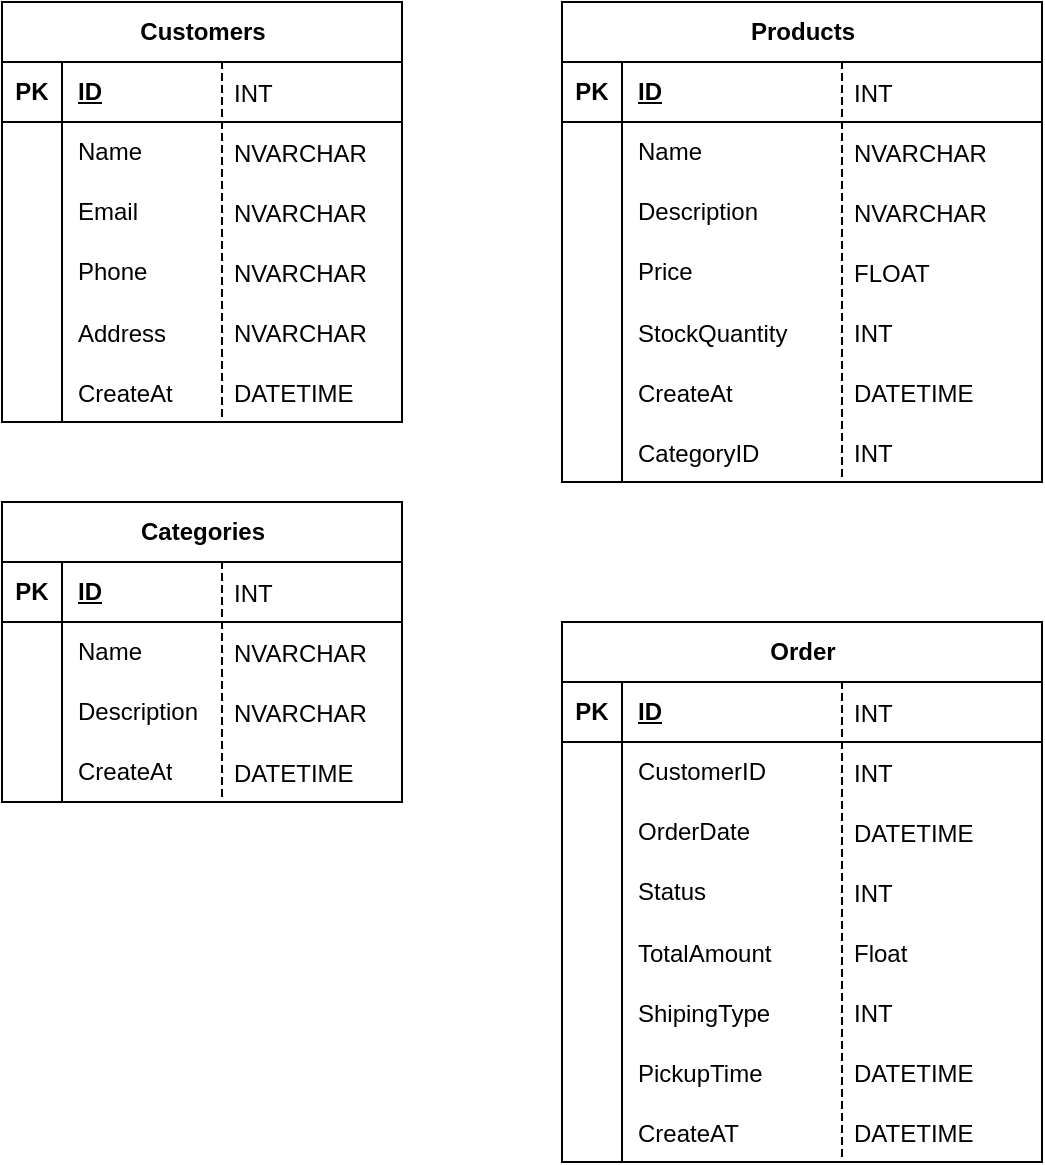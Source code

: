 <mxfile version="24.8.3">
  <diagram name="Trang-1" id="CrT-9BrWLHsMazrLqHrW">
    <mxGraphModel dx="1050" dy="530" grid="1" gridSize="10" guides="1" tooltips="1" connect="1" arrows="1" fold="1" page="1" pageScale="1" pageWidth="827" pageHeight="1169" math="0" shadow="0">
      <root>
        <mxCell id="0" />
        <mxCell id="1" parent="0" />
        <mxCell id="XTt6Hfp8QSWDXuBgpXUv-3" value="Customers" style="shape=table;startSize=30;container=1;collapsible=1;childLayout=tableLayout;fixedRows=1;rowLines=0;fontStyle=1;align=center;resizeLast=1;html=1;" parent="1" vertex="1">
          <mxGeometry x="60" y="200" width="200" height="210" as="geometry" />
        </mxCell>
        <mxCell id="XTt6Hfp8QSWDXuBgpXUv-4" value="" style="shape=tableRow;horizontal=0;startSize=0;swimlaneHead=0;swimlaneBody=0;fillColor=none;collapsible=0;dropTarget=0;points=[[0,0.5],[1,0.5]];portConstraint=eastwest;top=0;left=0;right=0;bottom=1;" parent="XTt6Hfp8QSWDXuBgpXUv-3" vertex="1">
          <mxGeometry y="30" width="200" height="30" as="geometry" />
        </mxCell>
        <mxCell id="XTt6Hfp8QSWDXuBgpXUv-5" value="PK" style="shape=partialRectangle;connectable=0;fillColor=none;top=0;left=0;bottom=0;right=0;fontStyle=1;overflow=hidden;whiteSpace=wrap;html=1;" parent="XTt6Hfp8QSWDXuBgpXUv-4" vertex="1">
          <mxGeometry width="30" height="30" as="geometry">
            <mxRectangle width="30" height="30" as="alternateBounds" />
          </mxGeometry>
        </mxCell>
        <mxCell id="XTt6Hfp8QSWDXuBgpXUv-6" value="ID" style="shape=partialRectangle;connectable=0;fillColor=none;top=0;left=0;bottom=0;right=0;align=left;spacingLeft=6;fontStyle=5;overflow=hidden;whiteSpace=wrap;html=1;" parent="XTt6Hfp8QSWDXuBgpXUv-4" vertex="1">
          <mxGeometry x="30" width="170" height="30" as="geometry">
            <mxRectangle width="170" height="30" as="alternateBounds" />
          </mxGeometry>
        </mxCell>
        <mxCell id="XTt6Hfp8QSWDXuBgpXUv-7" value="" style="shape=tableRow;horizontal=0;startSize=0;swimlaneHead=0;swimlaneBody=0;fillColor=none;collapsible=0;dropTarget=0;points=[[0,0.5],[1,0.5]];portConstraint=eastwest;top=0;left=0;right=0;bottom=0;" parent="XTt6Hfp8QSWDXuBgpXUv-3" vertex="1">
          <mxGeometry y="60" width="200" height="30" as="geometry" />
        </mxCell>
        <mxCell id="XTt6Hfp8QSWDXuBgpXUv-8" value="" style="shape=partialRectangle;connectable=0;fillColor=none;top=0;left=0;bottom=0;right=0;editable=1;overflow=hidden;whiteSpace=wrap;html=1;" parent="XTt6Hfp8QSWDXuBgpXUv-7" vertex="1">
          <mxGeometry width="30" height="30" as="geometry">
            <mxRectangle width="30" height="30" as="alternateBounds" />
          </mxGeometry>
        </mxCell>
        <mxCell id="XTt6Hfp8QSWDXuBgpXUv-9" value="Name" style="shape=partialRectangle;connectable=0;fillColor=none;top=0;left=0;bottom=0;right=0;align=left;spacingLeft=6;overflow=hidden;whiteSpace=wrap;html=1;" parent="XTt6Hfp8QSWDXuBgpXUv-7" vertex="1">
          <mxGeometry x="30" width="170" height="30" as="geometry">
            <mxRectangle width="170" height="30" as="alternateBounds" />
          </mxGeometry>
        </mxCell>
        <mxCell id="XTt6Hfp8QSWDXuBgpXUv-10" value="" style="shape=tableRow;horizontal=0;startSize=0;swimlaneHead=0;swimlaneBody=0;fillColor=none;collapsible=0;dropTarget=0;points=[[0,0.5],[1,0.5]];portConstraint=eastwest;top=0;left=0;right=0;bottom=0;" parent="XTt6Hfp8QSWDXuBgpXUv-3" vertex="1">
          <mxGeometry y="90" width="200" height="30" as="geometry" />
        </mxCell>
        <mxCell id="XTt6Hfp8QSWDXuBgpXUv-11" value="" style="shape=partialRectangle;connectable=0;fillColor=none;top=0;left=0;bottom=0;right=0;editable=1;overflow=hidden;whiteSpace=wrap;html=1;" parent="XTt6Hfp8QSWDXuBgpXUv-10" vertex="1">
          <mxGeometry width="30" height="30" as="geometry">
            <mxRectangle width="30" height="30" as="alternateBounds" />
          </mxGeometry>
        </mxCell>
        <mxCell id="XTt6Hfp8QSWDXuBgpXUv-12" value="Email" style="shape=partialRectangle;connectable=0;fillColor=none;top=0;left=0;bottom=0;right=0;align=left;spacingLeft=6;overflow=hidden;whiteSpace=wrap;html=1;" parent="XTt6Hfp8QSWDXuBgpXUv-10" vertex="1">
          <mxGeometry x="30" width="170" height="30" as="geometry">
            <mxRectangle width="170" height="30" as="alternateBounds" />
          </mxGeometry>
        </mxCell>
        <mxCell id="XTt6Hfp8QSWDXuBgpXUv-13" value="" style="shape=tableRow;horizontal=0;startSize=0;swimlaneHead=0;swimlaneBody=0;fillColor=none;collapsible=0;dropTarget=0;points=[[0,0.5],[1,0.5]];portConstraint=eastwest;top=0;left=0;right=0;bottom=0;" parent="XTt6Hfp8QSWDXuBgpXUv-3" vertex="1">
          <mxGeometry y="120" width="200" height="30" as="geometry" />
        </mxCell>
        <mxCell id="XTt6Hfp8QSWDXuBgpXUv-14" value="" style="shape=partialRectangle;connectable=0;fillColor=none;top=0;left=0;bottom=0;right=0;editable=1;overflow=hidden;whiteSpace=wrap;html=1;" parent="XTt6Hfp8QSWDXuBgpXUv-13" vertex="1">
          <mxGeometry width="30" height="30" as="geometry">
            <mxRectangle width="30" height="30" as="alternateBounds" />
          </mxGeometry>
        </mxCell>
        <mxCell id="XTt6Hfp8QSWDXuBgpXUv-15" value="Phone" style="shape=partialRectangle;connectable=0;fillColor=none;top=0;left=0;bottom=0;right=0;align=left;spacingLeft=6;overflow=hidden;whiteSpace=wrap;html=1;" parent="XTt6Hfp8QSWDXuBgpXUv-13" vertex="1">
          <mxGeometry x="30" width="170" height="30" as="geometry">
            <mxRectangle width="170" height="30" as="alternateBounds" />
          </mxGeometry>
        </mxCell>
        <mxCell id="XTt6Hfp8QSWDXuBgpXUv-45" value="" style="shape=tableRow;horizontal=0;startSize=0;swimlaneHead=0;swimlaneBody=0;fillColor=none;collapsible=0;dropTarget=0;points=[[0,0.5],[1,0.5]];portConstraint=eastwest;top=0;left=0;right=0;bottom=0;" parent="XTt6Hfp8QSWDXuBgpXUv-3" vertex="1">
          <mxGeometry y="150" width="200" height="30" as="geometry" />
        </mxCell>
        <mxCell id="XTt6Hfp8QSWDXuBgpXUv-46" value="" style="shape=partialRectangle;connectable=0;fillColor=none;top=0;left=0;bottom=0;right=0;editable=1;overflow=hidden;" parent="XTt6Hfp8QSWDXuBgpXUv-45" vertex="1">
          <mxGeometry width="30" height="30" as="geometry">
            <mxRectangle width="30" height="30" as="alternateBounds" />
          </mxGeometry>
        </mxCell>
        <mxCell id="XTt6Hfp8QSWDXuBgpXUv-47" value="Address" style="shape=partialRectangle;connectable=0;fillColor=none;top=0;left=0;bottom=0;right=0;align=left;spacingLeft=6;overflow=hidden;" parent="XTt6Hfp8QSWDXuBgpXUv-45" vertex="1">
          <mxGeometry x="30" width="170" height="30" as="geometry">
            <mxRectangle width="170" height="30" as="alternateBounds" />
          </mxGeometry>
        </mxCell>
        <mxCell id="XTt6Hfp8QSWDXuBgpXUv-41" value="" style="shape=tableRow;horizontal=0;startSize=0;swimlaneHead=0;swimlaneBody=0;fillColor=none;collapsible=0;dropTarget=0;points=[[0,0.5],[1,0.5]];portConstraint=eastwest;top=0;left=0;right=0;bottom=0;" parent="XTt6Hfp8QSWDXuBgpXUv-3" vertex="1">
          <mxGeometry y="180" width="200" height="30" as="geometry" />
        </mxCell>
        <mxCell id="XTt6Hfp8QSWDXuBgpXUv-42" value="" style="shape=partialRectangle;connectable=0;fillColor=none;top=0;left=0;bottom=0;right=0;editable=1;overflow=hidden;" parent="XTt6Hfp8QSWDXuBgpXUv-41" vertex="1">
          <mxGeometry width="30" height="30" as="geometry">
            <mxRectangle width="30" height="30" as="alternateBounds" />
          </mxGeometry>
        </mxCell>
        <mxCell id="XTt6Hfp8QSWDXuBgpXUv-43" value="CreateAt" style="shape=partialRectangle;connectable=0;fillColor=none;top=0;left=0;bottom=0;right=0;align=left;spacingLeft=6;overflow=hidden;" parent="XTt6Hfp8QSWDXuBgpXUv-41" vertex="1">
          <mxGeometry x="30" width="170" height="30" as="geometry">
            <mxRectangle width="170" height="30" as="alternateBounds" />
          </mxGeometry>
        </mxCell>
        <mxCell id="XTt6Hfp8QSWDXuBgpXUv-48" value="NVARCHAR" style="shape=partialRectangle;fillColor=none;align=left;verticalAlign=middle;strokeColor=none;spacingLeft=34;rotatable=0;points=[[0,0.5],[1,0.5]];portConstraint=eastwest;dropTarget=0;" parent="1" vertex="1">
          <mxGeometry x="140" y="260" width="90" height="30" as="geometry" />
        </mxCell>
        <mxCell id="XTt6Hfp8QSWDXuBgpXUv-49" value="" style="shape=partialRectangle;top=0;left=0;bottom=0;fillColor=none;stokeWidth=1;dashed=1;align=left;verticalAlign=middle;spacingLeft=4;spacingRight=4;overflow=hidden;rotatable=0;points=[];portConstraint=eastwest;part=1;" parent="XTt6Hfp8QSWDXuBgpXUv-48" vertex="1" connectable="0">
          <mxGeometry width="30" height="30" as="geometry" />
        </mxCell>
        <mxCell id="XTt6Hfp8QSWDXuBgpXUv-50" value="NVARCHAR" style="shape=partialRectangle;fillColor=none;align=left;verticalAlign=middle;strokeColor=none;spacingLeft=34;rotatable=0;points=[[0,0.5],[1,0.5]];portConstraint=eastwest;dropTarget=0;" parent="1" vertex="1">
          <mxGeometry x="140" y="290" width="90" height="30" as="geometry" />
        </mxCell>
        <mxCell id="XTt6Hfp8QSWDXuBgpXUv-51" value="" style="shape=partialRectangle;top=0;left=0;bottom=0;fillColor=none;stokeWidth=1;dashed=1;align=left;verticalAlign=middle;spacingLeft=4;spacingRight=4;overflow=hidden;rotatable=0;points=[];portConstraint=eastwest;part=1;" parent="XTt6Hfp8QSWDXuBgpXUv-50" vertex="1" connectable="0">
          <mxGeometry width="30" height="30" as="geometry" />
        </mxCell>
        <mxCell id="XTt6Hfp8QSWDXuBgpXUv-52" value="NVARCHAR" style="shape=partialRectangle;fillColor=none;align=left;verticalAlign=middle;strokeColor=none;spacingLeft=34;rotatable=0;points=[[0,0.5],[1,0.5]];portConstraint=eastwest;dropTarget=0;" parent="1" vertex="1">
          <mxGeometry x="140" y="320" width="90" height="30" as="geometry" />
        </mxCell>
        <mxCell id="XTt6Hfp8QSWDXuBgpXUv-53" value="" style="shape=partialRectangle;top=0;left=0;bottom=0;fillColor=none;stokeWidth=1;dashed=1;align=left;verticalAlign=middle;spacingLeft=4;spacingRight=4;overflow=hidden;rotatable=0;points=[];portConstraint=eastwest;part=1;" parent="XTt6Hfp8QSWDXuBgpXUv-52" vertex="1" connectable="0">
          <mxGeometry width="30" height="30" as="geometry" />
        </mxCell>
        <mxCell id="XTt6Hfp8QSWDXuBgpXUv-54" value="NVARCHAR" style="shape=partialRectangle;fillColor=none;align=left;verticalAlign=middle;strokeColor=none;spacingLeft=34;rotatable=0;points=[[0,0.5],[1,0.5]];portConstraint=eastwest;dropTarget=0;" parent="1" vertex="1">
          <mxGeometry x="140" y="350" width="90" height="30" as="geometry" />
        </mxCell>
        <mxCell id="XTt6Hfp8QSWDXuBgpXUv-55" value="" style="shape=partialRectangle;top=0;left=0;bottom=0;fillColor=none;stokeWidth=1;dashed=1;align=left;verticalAlign=middle;spacingLeft=4;spacingRight=4;overflow=hidden;rotatable=0;points=[];portConstraint=eastwest;part=1;" parent="XTt6Hfp8QSWDXuBgpXUv-54" vertex="1" connectable="0">
          <mxGeometry width="30" height="30" as="geometry" />
        </mxCell>
        <mxCell id="XTt6Hfp8QSWDXuBgpXUv-56" value="DATETIME" style="shape=partialRectangle;fillColor=none;align=left;verticalAlign=middle;strokeColor=none;spacingLeft=34;rotatable=0;points=[[0,0.5],[1,0.5]];portConstraint=eastwest;dropTarget=0;" parent="1" vertex="1">
          <mxGeometry x="140" y="380" width="90" height="30" as="geometry" />
        </mxCell>
        <mxCell id="XTt6Hfp8QSWDXuBgpXUv-57" value="" style="shape=partialRectangle;top=0;left=0;bottom=0;fillColor=none;stokeWidth=1;dashed=1;align=left;verticalAlign=middle;spacingLeft=4;spacingRight=4;overflow=hidden;rotatable=0;points=[];portConstraint=eastwest;part=1;" parent="XTt6Hfp8QSWDXuBgpXUv-56" vertex="1" connectable="0">
          <mxGeometry width="30" height="30" as="geometry" />
        </mxCell>
        <mxCell id="XTt6Hfp8QSWDXuBgpXUv-58" value="Products" style="shape=table;startSize=30;container=1;collapsible=1;childLayout=tableLayout;fixedRows=1;rowLines=0;fontStyle=1;align=center;resizeLast=1;html=1;" parent="1" vertex="1">
          <mxGeometry x="340" y="200" width="240" height="240" as="geometry" />
        </mxCell>
        <mxCell id="XTt6Hfp8QSWDXuBgpXUv-59" value="" style="shape=tableRow;horizontal=0;startSize=0;swimlaneHead=0;swimlaneBody=0;fillColor=none;collapsible=0;dropTarget=0;points=[[0,0.5],[1,0.5]];portConstraint=eastwest;top=0;left=0;right=0;bottom=1;" parent="XTt6Hfp8QSWDXuBgpXUv-58" vertex="1">
          <mxGeometry y="30" width="240" height="30" as="geometry" />
        </mxCell>
        <mxCell id="XTt6Hfp8QSWDXuBgpXUv-60" value="PK" style="shape=partialRectangle;connectable=0;fillColor=none;top=0;left=0;bottom=0;right=0;fontStyle=1;overflow=hidden;whiteSpace=wrap;html=1;" parent="XTt6Hfp8QSWDXuBgpXUv-59" vertex="1">
          <mxGeometry width="30" height="30" as="geometry">
            <mxRectangle width="30" height="30" as="alternateBounds" />
          </mxGeometry>
        </mxCell>
        <mxCell id="XTt6Hfp8QSWDXuBgpXUv-61" value="ID" style="shape=partialRectangle;connectable=0;fillColor=none;top=0;left=0;bottom=0;right=0;align=left;spacingLeft=6;fontStyle=5;overflow=hidden;whiteSpace=wrap;html=1;" parent="XTt6Hfp8QSWDXuBgpXUv-59" vertex="1">
          <mxGeometry x="30" width="210" height="30" as="geometry">
            <mxRectangle width="210" height="30" as="alternateBounds" />
          </mxGeometry>
        </mxCell>
        <mxCell id="XTt6Hfp8QSWDXuBgpXUv-62" value="" style="shape=tableRow;horizontal=0;startSize=0;swimlaneHead=0;swimlaneBody=0;fillColor=none;collapsible=0;dropTarget=0;points=[[0,0.5],[1,0.5]];portConstraint=eastwest;top=0;left=0;right=0;bottom=0;" parent="XTt6Hfp8QSWDXuBgpXUv-58" vertex="1">
          <mxGeometry y="60" width="240" height="30" as="geometry" />
        </mxCell>
        <mxCell id="XTt6Hfp8QSWDXuBgpXUv-63" value="" style="shape=partialRectangle;connectable=0;fillColor=none;top=0;left=0;bottom=0;right=0;editable=1;overflow=hidden;whiteSpace=wrap;html=1;" parent="XTt6Hfp8QSWDXuBgpXUv-62" vertex="1">
          <mxGeometry width="30" height="30" as="geometry">
            <mxRectangle width="30" height="30" as="alternateBounds" />
          </mxGeometry>
        </mxCell>
        <mxCell id="XTt6Hfp8QSWDXuBgpXUv-64" value="Name" style="shape=partialRectangle;connectable=0;fillColor=none;top=0;left=0;bottom=0;right=0;align=left;spacingLeft=6;overflow=hidden;whiteSpace=wrap;html=1;" parent="XTt6Hfp8QSWDXuBgpXUv-62" vertex="1">
          <mxGeometry x="30" width="210" height="30" as="geometry">
            <mxRectangle width="210" height="30" as="alternateBounds" />
          </mxGeometry>
        </mxCell>
        <mxCell id="XTt6Hfp8QSWDXuBgpXUv-65" value="" style="shape=tableRow;horizontal=0;startSize=0;swimlaneHead=0;swimlaneBody=0;fillColor=none;collapsible=0;dropTarget=0;points=[[0,0.5],[1,0.5]];portConstraint=eastwest;top=0;left=0;right=0;bottom=0;" parent="XTt6Hfp8QSWDXuBgpXUv-58" vertex="1">
          <mxGeometry y="90" width="240" height="30" as="geometry" />
        </mxCell>
        <mxCell id="XTt6Hfp8QSWDXuBgpXUv-66" value="" style="shape=partialRectangle;connectable=0;fillColor=none;top=0;left=0;bottom=0;right=0;editable=1;overflow=hidden;whiteSpace=wrap;html=1;" parent="XTt6Hfp8QSWDXuBgpXUv-65" vertex="1">
          <mxGeometry width="30" height="30" as="geometry">
            <mxRectangle width="30" height="30" as="alternateBounds" />
          </mxGeometry>
        </mxCell>
        <mxCell id="XTt6Hfp8QSWDXuBgpXUv-67" value="Description" style="shape=partialRectangle;connectable=0;fillColor=none;top=0;left=0;bottom=0;right=0;align=left;spacingLeft=6;overflow=hidden;whiteSpace=wrap;html=1;" parent="XTt6Hfp8QSWDXuBgpXUv-65" vertex="1">
          <mxGeometry x="30" width="210" height="30" as="geometry">
            <mxRectangle width="210" height="30" as="alternateBounds" />
          </mxGeometry>
        </mxCell>
        <mxCell id="XTt6Hfp8QSWDXuBgpXUv-68" value="" style="shape=tableRow;horizontal=0;startSize=0;swimlaneHead=0;swimlaneBody=0;fillColor=none;collapsible=0;dropTarget=0;points=[[0,0.5],[1,0.5]];portConstraint=eastwest;top=0;left=0;right=0;bottom=0;" parent="XTt6Hfp8QSWDXuBgpXUv-58" vertex="1">
          <mxGeometry y="120" width="240" height="30" as="geometry" />
        </mxCell>
        <mxCell id="XTt6Hfp8QSWDXuBgpXUv-69" value="" style="shape=partialRectangle;connectable=0;fillColor=none;top=0;left=0;bottom=0;right=0;editable=1;overflow=hidden;whiteSpace=wrap;html=1;" parent="XTt6Hfp8QSWDXuBgpXUv-68" vertex="1">
          <mxGeometry width="30" height="30" as="geometry">
            <mxRectangle width="30" height="30" as="alternateBounds" />
          </mxGeometry>
        </mxCell>
        <mxCell id="XTt6Hfp8QSWDXuBgpXUv-70" value="Price" style="shape=partialRectangle;connectable=0;fillColor=none;top=0;left=0;bottom=0;right=0;align=left;spacingLeft=6;overflow=hidden;whiteSpace=wrap;html=1;" parent="XTt6Hfp8QSWDXuBgpXUv-68" vertex="1">
          <mxGeometry x="30" width="210" height="30" as="geometry">
            <mxRectangle width="210" height="30" as="alternateBounds" />
          </mxGeometry>
        </mxCell>
        <mxCell id="XTt6Hfp8QSWDXuBgpXUv-71" value="" style="shape=tableRow;horizontal=0;startSize=0;swimlaneHead=0;swimlaneBody=0;fillColor=none;collapsible=0;dropTarget=0;points=[[0,0.5],[1,0.5]];portConstraint=eastwest;top=0;left=0;right=0;bottom=0;" parent="XTt6Hfp8QSWDXuBgpXUv-58" vertex="1">
          <mxGeometry y="150" width="240" height="30" as="geometry" />
        </mxCell>
        <mxCell id="XTt6Hfp8QSWDXuBgpXUv-72" value="" style="shape=partialRectangle;connectable=0;fillColor=none;top=0;left=0;bottom=0;right=0;editable=1;overflow=hidden;" parent="XTt6Hfp8QSWDXuBgpXUv-71" vertex="1">
          <mxGeometry width="30" height="30" as="geometry">
            <mxRectangle width="30" height="30" as="alternateBounds" />
          </mxGeometry>
        </mxCell>
        <mxCell id="XTt6Hfp8QSWDXuBgpXUv-73" value="StockQuantity" style="shape=partialRectangle;connectable=0;fillColor=none;top=0;left=0;bottom=0;right=0;align=left;spacingLeft=6;overflow=hidden;" parent="XTt6Hfp8QSWDXuBgpXUv-71" vertex="1">
          <mxGeometry x="30" width="210" height="30" as="geometry">
            <mxRectangle width="210" height="30" as="alternateBounds" />
          </mxGeometry>
        </mxCell>
        <mxCell id="XTt6Hfp8QSWDXuBgpXUv-74" value="" style="shape=tableRow;horizontal=0;startSize=0;swimlaneHead=0;swimlaneBody=0;fillColor=none;collapsible=0;dropTarget=0;points=[[0,0.5],[1,0.5]];portConstraint=eastwest;top=0;left=0;right=0;bottom=0;" parent="XTt6Hfp8QSWDXuBgpXUv-58" vertex="1">
          <mxGeometry y="180" width="240" height="30" as="geometry" />
        </mxCell>
        <mxCell id="XTt6Hfp8QSWDXuBgpXUv-75" value="" style="shape=partialRectangle;connectable=0;fillColor=none;top=0;left=0;bottom=0;right=0;editable=1;overflow=hidden;" parent="XTt6Hfp8QSWDXuBgpXUv-74" vertex="1">
          <mxGeometry width="30" height="30" as="geometry">
            <mxRectangle width="30" height="30" as="alternateBounds" />
          </mxGeometry>
        </mxCell>
        <mxCell id="XTt6Hfp8QSWDXuBgpXUv-76" value="CreateAt" style="shape=partialRectangle;connectable=0;fillColor=none;top=0;left=0;bottom=0;right=0;align=left;spacingLeft=6;overflow=hidden;" parent="XTt6Hfp8QSWDXuBgpXUv-74" vertex="1">
          <mxGeometry x="30" width="210" height="30" as="geometry">
            <mxRectangle width="210" height="30" as="alternateBounds" />
          </mxGeometry>
        </mxCell>
        <mxCell id="XTt6Hfp8QSWDXuBgpXUv-93" value="" style="shape=tableRow;horizontal=0;startSize=0;swimlaneHead=0;swimlaneBody=0;fillColor=none;collapsible=0;dropTarget=0;points=[[0,0.5],[1,0.5]];portConstraint=eastwest;top=0;left=0;right=0;bottom=0;" parent="XTt6Hfp8QSWDXuBgpXUv-58" vertex="1">
          <mxGeometry y="210" width="240" height="30" as="geometry" />
        </mxCell>
        <mxCell id="XTt6Hfp8QSWDXuBgpXUv-94" value="" style="shape=partialRectangle;connectable=0;fillColor=none;top=0;left=0;bottom=0;right=0;editable=1;overflow=hidden;" parent="XTt6Hfp8QSWDXuBgpXUv-93" vertex="1">
          <mxGeometry width="30" height="30" as="geometry">
            <mxRectangle width="30" height="30" as="alternateBounds" />
          </mxGeometry>
        </mxCell>
        <mxCell id="XTt6Hfp8QSWDXuBgpXUv-95" value="CategoryID" style="shape=partialRectangle;connectable=0;fillColor=none;top=0;left=0;bottom=0;right=0;align=left;spacingLeft=6;overflow=hidden;" parent="XTt6Hfp8QSWDXuBgpXUv-93" vertex="1">
          <mxGeometry x="30" width="210" height="30" as="geometry">
            <mxRectangle width="210" height="30" as="alternateBounds" />
          </mxGeometry>
        </mxCell>
        <mxCell id="XTt6Hfp8QSWDXuBgpXUv-77" value="NVARCHAR" style="shape=partialRectangle;fillColor=none;align=left;verticalAlign=middle;strokeColor=none;spacingLeft=34;rotatable=0;points=[[0,0.5],[1,0.5]];portConstraint=eastwest;dropTarget=0;" parent="1" vertex="1">
          <mxGeometry x="450" y="260" width="90" height="30" as="geometry" />
        </mxCell>
        <mxCell id="XTt6Hfp8QSWDXuBgpXUv-78" value="" style="shape=partialRectangle;top=0;left=0;bottom=0;fillColor=none;stokeWidth=1;dashed=1;align=left;verticalAlign=middle;spacingLeft=4;spacingRight=4;overflow=hidden;rotatable=0;points=[];portConstraint=eastwest;part=1;" parent="XTt6Hfp8QSWDXuBgpXUv-77" vertex="1" connectable="0">
          <mxGeometry width="30" height="30" as="geometry" />
        </mxCell>
        <mxCell id="XTt6Hfp8QSWDXuBgpXUv-79" value="NVARCHAR" style="shape=partialRectangle;fillColor=none;align=left;verticalAlign=middle;strokeColor=none;spacingLeft=34;rotatable=0;points=[[0,0.5],[1,0.5]];portConstraint=eastwest;dropTarget=0;" parent="1" vertex="1">
          <mxGeometry x="450" y="290" width="90" height="30" as="geometry" />
        </mxCell>
        <mxCell id="XTt6Hfp8QSWDXuBgpXUv-80" value="" style="shape=partialRectangle;top=0;left=0;bottom=0;fillColor=none;stokeWidth=1;dashed=1;align=left;verticalAlign=middle;spacingLeft=4;spacingRight=4;overflow=hidden;rotatable=0;points=[];portConstraint=eastwest;part=1;" parent="XTt6Hfp8QSWDXuBgpXUv-79" vertex="1" connectable="0">
          <mxGeometry width="30" height="30" as="geometry" />
        </mxCell>
        <mxCell id="XTt6Hfp8QSWDXuBgpXUv-81" value="FLOAT" style="shape=partialRectangle;fillColor=none;align=left;verticalAlign=middle;strokeColor=none;spacingLeft=34;rotatable=0;points=[[0,0.5],[1,0.5]];portConstraint=eastwest;dropTarget=0;" parent="1" vertex="1">
          <mxGeometry x="450" y="320" width="90" height="30" as="geometry" />
        </mxCell>
        <mxCell id="XTt6Hfp8QSWDXuBgpXUv-82" value="" style="shape=partialRectangle;top=0;left=0;bottom=0;fillColor=none;stokeWidth=1;dashed=1;align=left;verticalAlign=middle;spacingLeft=4;spacingRight=4;overflow=hidden;rotatable=0;points=[];portConstraint=eastwest;part=1;" parent="XTt6Hfp8QSWDXuBgpXUv-81" vertex="1" connectable="0">
          <mxGeometry width="30" height="30" as="geometry" />
        </mxCell>
        <mxCell id="XTt6Hfp8QSWDXuBgpXUv-83" value="INT" style="shape=partialRectangle;fillColor=none;align=left;verticalAlign=middle;strokeColor=none;spacingLeft=34;rotatable=0;points=[[0,0.5],[1,0.5]];portConstraint=eastwest;dropTarget=0;" parent="1" vertex="1">
          <mxGeometry x="450" y="350" width="90" height="30" as="geometry" />
        </mxCell>
        <mxCell id="XTt6Hfp8QSWDXuBgpXUv-84" value="" style="shape=partialRectangle;top=0;left=0;bottom=0;fillColor=none;stokeWidth=1;dashed=1;align=left;verticalAlign=middle;spacingLeft=4;spacingRight=4;overflow=hidden;rotatable=0;points=[];portConstraint=eastwest;part=1;" parent="XTt6Hfp8QSWDXuBgpXUv-83" vertex="1" connectable="0">
          <mxGeometry width="30" height="30" as="geometry" />
        </mxCell>
        <mxCell id="XTt6Hfp8QSWDXuBgpXUv-85" value="DATETIME" style="shape=partialRectangle;fillColor=none;align=left;verticalAlign=middle;strokeColor=none;spacingLeft=34;rotatable=0;points=[[0,0.5],[1,0.5]];portConstraint=eastwest;dropTarget=0;" parent="1" vertex="1">
          <mxGeometry x="450" y="380" width="90" height="30" as="geometry" />
        </mxCell>
        <mxCell id="XTt6Hfp8QSWDXuBgpXUv-86" value="" style="shape=partialRectangle;top=0;left=0;bottom=0;fillColor=none;stokeWidth=1;dashed=1;align=left;verticalAlign=middle;spacingLeft=4;spacingRight=4;overflow=hidden;rotatable=0;points=[];portConstraint=eastwest;part=1;" parent="XTt6Hfp8QSWDXuBgpXUv-85" vertex="1" connectable="0">
          <mxGeometry width="30" height="30" as="geometry" />
        </mxCell>
        <mxCell id="XTt6Hfp8QSWDXuBgpXUv-87" value="INT" style="shape=partialRectangle;fillColor=none;align=left;verticalAlign=middle;strokeColor=none;spacingLeft=34;rotatable=0;points=[[0,0.5],[1,0.5]];portConstraint=eastwest;dropTarget=0;" parent="1" vertex="1">
          <mxGeometry x="140" y="230" width="90" height="30" as="geometry" />
        </mxCell>
        <mxCell id="XTt6Hfp8QSWDXuBgpXUv-88" value="" style="shape=partialRectangle;top=0;left=0;bottom=0;fillColor=none;stokeWidth=1;dashed=1;align=left;verticalAlign=middle;spacingLeft=4;spacingRight=4;overflow=hidden;rotatable=0;points=[];portConstraint=eastwest;part=1;" parent="XTt6Hfp8QSWDXuBgpXUv-87" vertex="1" connectable="0">
          <mxGeometry width="30" height="30" as="geometry" />
        </mxCell>
        <mxCell id="XTt6Hfp8QSWDXuBgpXUv-96" value="INT" style="shape=partialRectangle;fillColor=none;align=left;verticalAlign=middle;strokeColor=none;spacingLeft=34;rotatable=0;points=[[0,0.5],[1,0.5]];portConstraint=eastwest;dropTarget=0;" parent="1" vertex="1">
          <mxGeometry x="450" y="410" width="90" height="30" as="geometry" />
        </mxCell>
        <mxCell id="XTt6Hfp8QSWDXuBgpXUv-97" value="" style="shape=partialRectangle;top=0;left=0;bottom=0;fillColor=none;stokeWidth=1;dashed=1;align=left;verticalAlign=middle;spacingLeft=4;spacingRight=4;overflow=hidden;rotatable=0;points=[];portConstraint=eastwest;part=1;" parent="XTt6Hfp8QSWDXuBgpXUv-96" vertex="1" connectable="0">
          <mxGeometry width="30" height="30" as="geometry" />
        </mxCell>
        <mxCell id="XTt6Hfp8QSWDXuBgpXUv-98" value="INT" style="shape=partialRectangle;fillColor=none;align=left;verticalAlign=middle;strokeColor=none;spacingLeft=34;rotatable=0;points=[[0,0.5],[1,0.5]];portConstraint=eastwest;dropTarget=0;" parent="1" vertex="1">
          <mxGeometry x="450" y="230" width="90" height="30" as="geometry" />
        </mxCell>
        <mxCell id="XTt6Hfp8QSWDXuBgpXUv-99" value="" style="shape=partialRectangle;top=0;left=0;bottom=0;fillColor=none;stokeWidth=1;dashed=1;align=left;verticalAlign=middle;spacingLeft=4;spacingRight=4;overflow=hidden;rotatable=0;points=[];portConstraint=eastwest;part=1;" parent="XTt6Hfp8QSWDXuBgpXUv-98" vertex="1" connectable="0">
          <mxGeometry width="30" height="30" as="geometry" />
        </mxCell>
        <mxCell id="XTt6Hfp8QSWDXuBgpXUv-100" value="Categories" style="shape=table;startSize=30;container=1;collapsible=1;childLayout=tableLayout;fixedRows=1;rowLines=0;fontStyle=1;align=center;resizeLast=1;html=1;" parent="1" vertex="1">
          <mxGeometry x="60" y="450" width="200" height="150" as="geometry" />
        </mxCell>
        <mxCell id="XTt6Hfp8QSWDXuBgpXUv-101" value="" style="shape=tableRow;horizontal=0;startSize=0;swimlaneHead=0;swimlaneBody=0;fillColor=none;collapsible=0;dropTarget=0;points=[[0,0.5],[1,0.5]];portConstraint=eastwest;top=0;left=0;right=0;bottom=1;" parent="XTt6Hfp8QSWDXuBgpXUv-100" vertex="1">
          <mxGeometry y="30" width="200" height="30" as="geometry" />
        </mxCell>
        <mxCell id="XTt6Hfp8QSWDXuBgpXUv-102" value="PK" style="shape=partialRectangle;connectable=0;fillColor=none;top=0;left=0;bottom=0;right=0;fontStyle=1;overflow=hidden;whiteSpace=wrap;html=1;" parent="XTt6Hfp8QSWDXuBgpXUv-101" vertex="1">
          <mxGeometry width="30" height="30" as="geometry">
            <mxRectangle width="30" height="30" as="alternateBounds" />
          </mxGeometry>
        </mxCell>
        <mxCell id="XTt6Hfp8QSWDXuBgpXUv-103" value="ID" style="shape=partialRectangle;connectable=0;fillColor=none;top=0;left=0;bottom=0;right=0;align=left;spacingLeft=6;fontStyle=5;overflow=hidden;whiteSpace=wrap;html=1;" parent="XTt6Hfp8QSWDXuBgpXUv-101" vertex="1">
          <mxGeometry x="30" width="170" height="30" as="geometry">
            <mxRectangle width="170" height="30" as="alternateBounds" />
          </mxGeometry>
        </mxCell>
        <mxCell id="XTt6Hfp8QSWDXuBgpXUv-104" value="" style="shape=tableRow;horizontal=0;startSize=0;swimlaneHead=0;swimlaneBody=0;fillColor=none;collapsible=0;dropTarget=0;points=[[0,0.5],[1,0.5]];portConstraint=eastwest;top=0;left=0;right=0;bottom=0;" parent="XTt6Hfp8QSWDXuBgpXUv-100" vertex="1">
          <mxGeometry y="60" width="200" height="30" as="geometry" />
        </mxCell>
        <mxCell id="XTt6Hfp8QSWDXuBgpXUv-105" value="" style="shape=partialRectangle;connectable=0;fillColor=none;top=0;left=0;bottom=0;right=0;editable=1;overflow=hidden;whiteSpace=wrap;html=1;" parent="XTt6Hfp8QSWDXuBgpXUv-104" vertex="1">
          <mxGeometry width="30" height="30" as="geometry">
            <mxRectangle width="30" height="30" as="alternateBounds" />
          </mxGeometry>
        </mxCell>
        <mxCell id="XTt6Hfp8QSWDXuBgpXUv-106" value="Name" style="shape=partialRectangle;connectable=0;fillColor=none;top=0;left=0;bottom=0;right=0;align=left;spacingLeft=6;overflow=hidden;whiteSpace=wrap;html=1;" parent="XTt6Hfp8QSWDXuBgpXUv-104" vertex="1">
          <mxGeometry x="30" width="170" height="30" as="geometry">
            <mxRectangle width="170" height="30" as="alternateBounds" />
          </mxGeometry>
        </mxCell>
        <mxCell id="XTt6Hfp8QSWDXuBgpXUv-107" value="" style="shape=tableRow;horizontal=0;startSize=0;swimlaneHead=0;swimlaneBody=0;fillColor=none;collapsible=0;dropTarget=0;points=[[0,0.5],[1,0.5]];portConstraint=eastwest;top=0;left=0;right=0;bottom=0;" parent="XTt6Hfp8QSWDXuBgpXUv-100" vertex="1">
          <mxGeometry y="90" width="200" height="30" as="geometry" />
        </mxCell>
        <mxCell id="XTt6Hfp8QSWDXuBgpXUv-108" value="" style="shape=partialRectangle;connectable=0;fillColor=none;top=0;left=0;bottom=0;right=0;editable=1;overflow=hidden;whiteSpace=wrap;html=1;" parent="XTt6Hfp8QSWDXuBgpXUv-107" vertex="1">
          <mxGeometry width="30" height="30" as="geometry">
            <mxRectangle width="30" height="30" as="alternateBounds" />
          </mxGeometry>
        </mxCell>
        <mxCell id="XTt6Hfp8QSWDXuBgpXUv-109" value="Description" style="shape=partialRectangle;connectable=0;fillColor=none;top=0;left=0;bottom=0;right=0;align=left;spacingLeft=6;overflow=hidden;whiteSpace=wrap;html=1;" parent="XTt6Hfp8QSWDXuBgpXUv-107" vertex="1">
          <mxGeometry x="30" width="170" height="30" as="geometry">
            <mxRectangle width="170" height="30" as="alternateBounds" />
          </mxGeometry>
        </mxCell>
        <mxCell id="XTt6Hfp8QSWDXuBgpXUv-110" value="" style="shape=tableRow;horizontal=0;startSize=0;swimlaneHead=0;swimlaneBody=0;fillColor=none;collapsible=0;dropTarget=0;points=[[0,0.5],[1,0.5]];portConstraint=eastwest;top=0;left=0;right=0;bottom=0;" parent="XTt6Hfp8QSWDXuBgpXUv-100" vertex="1">
          <mxGeometry y="120" width="200" height="30" as="geometry" />
        </mxCell>
        <mxCell id="XTt6Hfp8QSWDXuBgpXUv-111" value="" style="shape=partialRectangle;connectable=0;fillColor=none;top=0;left=0;bottom=0;right=0;editable=1;overflow=hidden;whiteSpace=wrap;html=1;" parent="XTt6Hfp8QSWDXuBgpXUv-110" vertex="1">
          <mxGeometry width="30" height="30" as="geometry">
            <mxRectangle width="30" height="30" as="alternateBounds" />
          </mxGeometry>
        </mxCell>
        <mxCell id="XTt6Hfp8QSWDXuBgpXUv-112" value="CreateAt" style="shape=partialRectangle;connectable=0;fillColor=none;top=0;left=0;bottom=0;right=0;align=left;spacingLeft=6;overflow=hidden;whiteSpace=wrap;html=1;" parent="XTt6Hfp8QSWDXuBgpXUv-110" vertex="1">
          <mxGeometry x="30" width="170" height="30" as="geometry">
            <mxRectangle width="170" height="30" as="alternateBounds" />
          </mxGeometry>
        </mxCell>
        <mxCell id="XTt6Hfp8QSWDXuBgpXUv-113" value="NVARCHAR" style="shape=partialRectangle;fillColor=none;align=left;verticalAlign=middle;strokeColor=none;spacingLeft=34;rotatable=0;points=[[0,0.5],[1,0.5]];portConstraint=eastwest;dropTarget=0;" parent="1" vertex="1">
          <mxGeometry x="140" y="510" width="90" height="30" as="geometry" />
        </mxCell>
        <mxCell id="XTt6Hfp8QSWDXuBgpXUv-114" value="" style="shape=partialRectangle;top=0;left=0;bottom=0;fillColor=none;stokeWidth=1;dashed=1;align=left;verticalAlign=middle;spacingLeft=4;spacingRight=4;overflow=hidden;rotatable=0;points=[];portConstraint=eastwest;part=1;" parent="XTt6Hfp8QSWDXuBgpXUv-113" vertex="1" connectable="0">
          <mxGeometry width="30" height="30" as="geometry" />
        </mxCell>
        <mxCell id="XTt6Hfp8QSWDXuBgpXUv-115" value="NVARCHAR" style="shape=partialRectangle;fillColor=none;align=left;verticalAlign=middle;strokeColor=none;spacingLeft=34;rotatable=0;points=[[0,0.5],[1,0.5]];portConstraint=eastwest;dropTarget=0;" parent="1" vertex="1">
          <mxGeometry x="140" y="540" width="90" height="30" as="geometry" />
        </mxCell>
        <mxCell id="XTt6Hfp8QSWDXuBgpXUv-116" value="" style="shape=partialRectangle;top=0;left=0;bottom=0;fillColor=none;stokeWidth=1;dashed=1;align=left;verticalAlign=middle;spacingLeft=4;spacingRight=4;overflow=hidden;rotatable=0;points=[];portConstraint=eastwest;part=1;" parent="XTt6Hfp8QSWDXuBgpXUv-115" vertex="1" connectable="0">
          <mxGeometry width="30" height="30" as="geometry" />
        </mxCell>
        <mxCell id="XTt6Hfp8QSWDXuBgpXUv-117" value="DATETIME" style="shape=partialRectangle;fillColor=none;align=left;verticalAlign=middle;strokeColor=none;spacingLeft=34;rotatable=0;points=[[0,0.5],[1,0.5]];portConstraint=eastwest;dropTarget=0;" parent="1" vertex="1">
          <mxGeometry x="140" y="570" width="90" height="30" as="geometry" />
        </mxCell>
        <mxCell id="XTt6Hfp8QSWDXuBgpXUv-118" value="" style="shape=partialRectangle;top=0;left=0;bottom=0;fillColor=none;stokeWidth=1;dashed=1;align=left;verticalAlign=middle;spacingLeft=4;spacingRight=4;overflow=hidden;rotatable=0;points=[];portConstraint=eastwest;part=1;" parent="XTt6Hfp8QSWDXuBgpXUv-117" vertex="1" connectable="0">
          <mxGeometry width="30" height="30" as="geometry" />
        </mxCell>
        <mxCell id="XTt6Hfp8QSWDXuBgpXUv-120" value="INT" style="shape=partialRectangle;fillColor=none;align=left;verticalAlign=middle;strokeColor=none;spacingLeft=34;rotatable=0;points=[[0,0.5],[1,0.5]];portConstraint=eastwest;dropTarget=0;" parent="1" vertex="1">
          <mxGeometry x="140" y="480" width="90" height="30" as="geometry" />
        </mxCell>
        <mxCell id="XTt6Hfp8QSWDXuBgpXUv-121" value="" style="shape=partialRectangle;top=0;left=0;bottom=0;fillColor=none;stokeWidth=1;dashed=1;align=left;verticalAlign=middle;spacingLeft=4;spacingRight=4;overflow=hidden;rotatable=0;points=[];portConstraint=eastwest;part=1;" parent="XTt6Hfp8QSWDXuBgpXUv-120" vertex="1" connectable="0">
          <mxGeometry width="30" height="30" as="geometry" />
        </mxCell>
        <mxCell id="XTt6Hfp8QSWDXuBgpXUv-122" value="Order" style="shape=table;startSize=30;container=1;collapsible=1;childLayout=tableLayout;fixedRows=1;rowLines=0;fontStyle=1;align=center;resizeLast=1;html=1;" parent="1" vertex="1">
          <mxGeometry x="340" y="510" width="240" height="270" as="geometry" />
        </mxCell>
        <mxCell id="XTt6Hfp8QSWDXuBgpXUv-123" value="" style="shape=tableRow;horizontal=0;startSize=0;swimlaneHead=0;swimlaneBody=0;fillColor=none;collapsible=0;dropTarget=0;points=[[0,0.5],[1,0.5]];portConstraint=eastwest;top=0;left=0;right=0;bottom=1;" parent="XTt6Hfp8QSWDXuBgpXUv-122" vertex="1">
          <mxGeometry y="30" width="240" height="30" as="geometry" />
        </mxCell>
        <mxCell id="XTt6Hfp8QSWDXuBgpXUv-124" value="PK" style="shape=partialRectangle;connectable=0;fillColor=none;top=0;left=0;bottom=0;right=0;fontStyle=1;overflow=hidden;whiteSpace=wrap;html=1;" parent="XTt6Hfp8QSWDXuBgpXUv-123" vertex="1">
          <mxGeometry width="30" height="30" as="geometry">
            <mxRectangle width="30" height="30" as="alternateBounds" />
          </mxGeometry>
        </mxCell>
        <mxCell id="XTt6Hfp8QSWDXuBgpXUv-125" value="ID" style="shape=partialRectangle;connectable=0;fillColor=none;top=0;left=0;bottom=0;right=0;align=left;spacingLeft=6;fontStyle=5;overflow=hidden;whiteSpace=wrap;html=1;" parent="XTt6Hfp8QSWDXuBgpXUv-123" vertex="1">
          <mxGeometry x="30" width="210" height="30" as="geometry">
            <mxRectangle width="210" height="30" as="alternateBounds" />
          </mxGeometry>
        </mxCell>
        <mxCell id="XTt6Hfp8QSWDXuBgpXUv-126" value="" style="shape=tableRow;horizontal=0;startSize=0;swimlaneHead=0;swimlaneBody=0;fillColor=none;collapsible=0;dropTarget=0;points=[[0,0.5],[1,0.5]];portConstraint=eastwest;top=0;left=0;right=0;bottom=0;" parent="XTt6Hfp8QSWDXuBgpXUv-122" vertex="1">
          <mxGeometry y="60" width="240" height="30" as="geometry" />
        </mxCell>
        <mxCell id="XTt6Hfp8QSWDXuBgpXUv-127" value="" style="shape=partialRectangle;connectable=0;fillColor=none;top=0;left=0;bottom=0;right=0;editable=1;overflow=hidden;whiteSpace=wrap;html=1;" parent="XTt6Hfp8QSWDXuBgpXUv-126" vertex="1">
          <mxGeometry width="30" height="30" as="geometry">
            <mxRectangle width="30" height="30" as="alternateBounds" />
          </mxGeometry>
        </mxCell>
        <mxCell id="XTt6Hfp8QSWDXuBgpXUv-128" value="CustomerID" style="shape=partialRectangle;connectable=0;fillColor=none;top=0;left=0;bottom=0;right=0;align=left;spacingLeft=6;overflow=hidden;whiteSpace=wrap;html=1;" parent="XTt6Hfp8QSWDXuBgpXUv-126" vertex="1">
          <mxGeometry x="30" width="210" height="30" as="geometry">
            <mxRectangle width="210" height="30" as="alternateBounds" />
          </mxGeometry>
        </mxCell>
        <mxCell id="XTt6Hfp8QSWDXuBgpXUv-129" value="" style="shape=tableRow;horizontal=0;startSize=0;swimlaneHead=0;swimlaneBody=0;fillColor=none;collapsible=0;dropTarget=0;points=[[0,0.5],[1,0.5]];portConstraint=eastwest;top=0;left=0;right=0;bottom=0;" parent="XTt6Hfp8QSWDXuBgpXUv-122" vertex="1">
          <mxGeometry y="90" width="240" height="30" as="geometry" />
        </mxCell>
        <mxCell id="XTt6Hfp8QSWDXuBgpXUv-130" value="" style="shape=partialRectangle;connectable=0;fillColor=none;top=0;left=0;bottom=0;right=0;editable=1;overflow=hidden;whiteSpace=wrap;html=1;" parent="XTt6Hfp8QSWDXuBgpXUv-129" vertex="1">
          <mxGeometry width="30" height="30" as="geometry">
            <mxRectangle width="30" height="30" as="alternateBounds" />
          </mxGeometry>
        </mxCell>
        <mxCell id="XTt6Hfp8QSWDXuBgpXUv-131" value="OrderDate" style="shape=partialRectangle;connectable=0;fillColor=none;top=0;left=0;bottom=0;right=0;align=left;spacingLeft=6;overflow=hidden;whiteSpace=wrap;html=1;" parent="XTt6Hfp8QSWDXuBgpXUv-129" vertex="1">
          <mxGeometry x="30" width="210" height="30" as="geometry">
            <mxRectangle width="210" height="30" as="alternateBounds" />
          </mxGeometry>
        </mxCell>
        <mxCell id="XTt6Hfp8QSWDXuBgpXUv-132" value="" style="shape=tableRow;horizontal=0;startSize=0;swimlaneHead=0;swimlaneBody=0;fillColor=none;collapsible=0;dropTarget=0;points=[[0,0.5],[1,0.5]];portConstraint=eastwest;top=0;left=0;right=0;bottom=0;" parent="XTt6Hfp8QSWDXuBgpXUv-122" vertex="1">
          <mxGeometry y="120" width="240" height="30" as="geometry" />
        </mxCell>
        <mxCell id="XTt6Hfp8QSWDXuBgpXUv-133" value="" style="shape=partialRectangle;connectable=0;fillColor=none;top=0;left=0;bottom=0;right=0;editable=1;overflow=hidden;whiteSpace=wrap;html=1;" parent="XTt6Hfp8QSWDXuBgpXUv-132" vertex="1">
          <mxGeometry width="30" height="30" as="geometry">
            <mxRectangle width="30" height="30" as="alternateBounds" />
          </mxGeometry>
        </mxCell>
        <mxCell id="XTt6Hfp8QSWDXuBgpXUv-134" value="Status" style="shape=partialRectangle;connectable=0;fillColor=none;top=0;left=0;bottom=0;right=0;align=left;spacingLeft=6;overflow=hidden;whiteSpace=wrap;html=1;" parent="XTt6Hfp8QSWDXuBgpXUv-132" vertex="1">
          <mxGeometry x="30" width="210" height="30" as="geometry">
            <mxRectangle width="210" height="30" as="alternateBounds" />
          </mxGeometry>
        </mxCell>
        <mxCell id="XTt6Hfp8QSWDXuBgpXUv-135" value="" style="shape=tableRow;horizontal=0;startSize=0;swimlaneHead=0;swimlaneBody=0;fillColor=none;collapsible=0;dropTarget=0;points=[[0,0.5],[1,0.5]];portConstraint=eastwest;top=0;left=0;right=0;bottom=0;" parent="XTt6Hfp8QSWDXuBgpXUv-122" vertex="1">
          <mxGeometry y="150" width="240" height="30" as="geometry" />
        </mxCell>
        <mxCell id="XTt6Hfp8QSWDXuBgpXUv-136" value="" style="shape=partialRectangle;connectable=0;fillColor=none;top=0;left=0;bottom=0;right=0;editable=1;overflow=hidden;" parent="XTt6Hfp8QSWDXuBgpXUv-135" vertex="1">
          <mxGeometry width="30" height="30" as="geometry">
            <mxRectangle width="30" height="30" as="alternateBounds" />
          </mxGeometry>
        </mxCell>
        <mxCell id="XTt6Hfp8QSWDXuBgpXUv-137" value="TotalAmount" style="shape=partialRectangle;connectable=0;fillColor=none;top=0;left=0;bottom=0;right=0;align=left;spacingLeft=6;overflow=hidden;" parent="XTt6Hfp8QSWDXuBgpXUv-135" vertex="1">
          <mxGeometry x="30" width="210" height="30" as="geometry">
            <mxRectangle width="210" height="30" as="alternateBounds" />
          </mxGeometry>
        </mxCell>
        <mxCell id="XTt6Hfp8QSWDXuBgpXUv-138" value="" style="shape=tableRow;horizontal=0;startSize=0;swimlaneHead=0;swimlaneBody=0;fillColor=none;collapsible=0;dropTarget=0;points=[[0,0.5],[1,0.5]];portConstraint=eastwest;top=0;left=0;right=0;bottom=0;" parent="XTt6Hfp8QSWDXuBgpXUv-122" vertex="1">
          <mxGeometry y="180" width="240" height="30" as="geometry" />
        </mxCell>
        <mxCell id="XTt6Hfp8QSWDXuBgpXUv-139" value="" style="shape=partialRectangle;connectable=0;fillColor=none;top=0;left=0;bottom=0;right=0;editable=1;overflow=hidden;" parent="XTt6Hfp8QSWDXuBgpXUv-138" vertex="1">
          <mxGeometry width="30" height="30" as="geometry">
            <mxRectangle width="30" height="30" as="alternateBounds" />
          </mxGeometry>
        </mxCell>
        <mxCell id="XTt6Hfp8QSWDXuBgpXUv-140" value="ShipingType" style="shape=partialRectangle;connectable=0;fillColor=none;top=0;left=0;bottom=0;right=0;align=left;spacingLeft=6;overflow=hidden;" parent="XTt6Hfp8QSWDXuBgpXUv-138" vertex="1">
          <mxGeometry x="30" width="210" height="30" as="geometry">
            <mxRectangle width="210" height="30" as="alternateBounds" />
          </mxGeometry>
        </mxCell>
        <mxCell id="XTt6Hfp8QSWDXuBgpXUv-141" value="" style="shape=tableRow;horizontal=0;startSize=0;swimlaneHead=0;swimlaneBody=0;fillColor=none;collapsible=0;dropTarget=0;points=[[0,0.5],[1,0.5]];portConstraint=eastwest;top=0;left=0;right=0;bottom=0;" parent="XTt6Hfp8QSWDXuBgpXUv-122" vertex="1">
          <mxGeometry y="210" width="240" height="30" as="geometry" />
        </mxCell>
        <mxCell id="XTt6Hfp8QSWDXuBgpXUv-142" value="" style="shape=partialRectangle;connectable=0;fillColor=none;top=0;left=0;bottom=0;right=0;editable=1;overflow=hidden;" parent="XTt6Hfp8QSWDXuBgpXUv-141" vertex="1">
          <mxGeometry width="30" height="30" as="geometry">
            <mxRectangle width="30" height="30" as="alternateBounds" />
          </mxGeometry>
        </mxCell>
        <mxCell id="XTt6Hfp8QSWDXuBgpXUv-143" value="PickupTime" style="shape=partialRectangle;connectable=0;fillColor=none;top=0;left=0;bottom=0;right=0;align=left;spacingLeft=6;overflow=hidden;" parent="XTt6Hfp8QSWDXuBgpXUv-141" vertex="1">
          <mxGeometry x="30" width="210" height="30" as="geometry">
            <mxRectangle width="210" height="30" as="alternateBounds" />
          </mxGeometry>
        </mxCell>
        <mxCell id="XTt6Hfp8QSWDXuBgpXUv-159" value="" style="shape=tableRow;horizontal=0;startSize=0;swimlaneHead=0;swimlaneBody=0;fillColor=none;collapsible=0;dropTarget=0;points=[[0,0.5],[1,0.5]];portConstraint=eastwest;top=0;left=0;right=0;bottom=0;" parent="XTt6Hfp8QSWDXuBgpXUv-122" vertex="1">
          <mxGeometry y="240" width="240" height="30" as="geometry" />
        </mxCell>
        <mxCell id="XTt6Hfp8QSWDXuBgpXUv-160" value="" style="shape=partialRectangle;connectable=0;fillColor=none;top=0;left=0;bottom=0;right=0;editable=1;overflow=hidden;" parent="XTt6Hfp8QSWDXuBgpXUv-159" vertex="1">
          <mxGeometry width="30" height="30" as="geometry">
            <mxRectangle width="30" height="30" as="alternateBounds" />
          </mxGeometry>
        </mxCell>
        <mxCell id="XTt6Hfp8QSWDXuBgpXUv-161" value="CreateAT" style="shape=partialRectangle;connectable=0;fillColor=none;top=0;left=0;bottom=0;right=0;align=left;spacingLeft=6;overflow=hidden;" parent="XTt6Hfp8QSWDXuBgpXUv-159" vertex="1">
          <mxGeometry x="30" width="210" height="30" as="geometry">
            <mxRectangle width="210" height="30" as="alternateBounds" />
          </mxGeometry>
        </mxCell>
        <mxCell id="XTt6Hfp8QSWDXuBgpXUv-144" value="INT" style="shape=partialRectangle;fillColor=none;align=left;verticalAlign=middle;strokeColor=none;spacingLeft=34;rotatable=0;points=[[0,0.5],[1,0.5]];portConstraint=eastwest;dropTarget=0;" parent="1" vertex="1">
          <mxGeometry x="450" y="570" width="90" height="30" as="geometry" />
        </mxCell>
        <mxCell id="XTt6Hfp8QSWDXuBgpXUv-145" value="" style="shape=partialRectangle;top=0;left=0;bottom=0;fillColor=none;stokeWidth=1;dashed=1;align=left;verticalAlign=middle;spacingLeft=4;spacingRight=4;overflow=hidden;rotatable=0;points=[];portConstraint=eastwest;part=1;" parent="XTt6Hfp8QSWDXuBgpXUv-144" vertex="1" connectable="0">
          <mxGeometry width="30" height="30" as="geometry" />
        </mxCell>
        <mxCell id="XTt6Hfp8QSWDXuBgpXUv-146" value="DATETIME" style="shape=partialRectangle;fillColor=none;align=left;verticalAlign=middle;strokeColor=none;spacingLeft=34;rotatable=0;points=[[0,0.5],[1,0.5]];portConstraint=eastwest;dropTarget=0;" parent="1" vertex="1">
          <mxGeometry x="450" y="600" width="90" height="30" as="geometry" />
        </mxCell>
        <mxCell id="XTt6Hfp8QSWDXuBgpXUv-147" value="" style="shape=partialRectangle;top=0;left=0;bottom=0;fillColor=none;stokeWidth=1;dashed=1;align=left;verticalAlign=middle;spacingLeft=4;spacingRight=4;overflow=hidden;rotatable=0;points=[];portConstraint=eastwest;part=1;" parent="XTt6Hfp8QSWDXuBgpXUv-146" vertex="1" connectable="0">
          <mxGeometry width="30" height="30" as="geometry" />
        </mxCell>
        <mxCell id="XTt6Hfp8QSWDXuBgpXUv-148" value="INT" style="shape=partialRectangle;fillColor=none;align=left;verticalAlign=middle;strokeColor=none;spacingLeft=34;rotatable=0;points=[[0,0.5],[1,0.5]];portConstraint=eastwest;dropTarget=0;" parent="1" vertex="1">
          <mxGeometry x="450" y="630" width="90" height="30" as="geometry" />
        </mxCell>
        <mxCell id="XTt6Hfp8QSWDXuBgpXUv-149" value="" style="shape=partialRectangle;top=0;left=0;bottom=0;fillColor=none;stokeWidth=1;dashed=1;align=left;verticalAlign=middle;spacingLeft=4;spacingRight=4;overflow=hidden;rotatable=0;points=[];portConstraint=eastwest;part=1;" parent="XTt6Hfp8QSWDXuBgpXUv-148" vertex="1" connectable="0">
          <mxGeometry width="30" height="30" as="geometry" />
        </mxCell>
        <mxCell id="XTt6Hfp8QSWDXuBgpXUv-150" value="Float" style="shape=partialRectangle;fillColor=none;align=left;verticalAlign=middle;strokeColor=none;spacingLeft=34;rotatable=0;points=[[0,0.5],[1,0.5]];portConstraint=eastwest;dropTarget=0;" parent="1" vertex="1">
          <mxGeometry x="450" y="660" width="90" height="30" as="geometry" />
        </mxCell>
        <mxCell id="XTt6Hfp8QSWDXuBgpXUv-151" value="" style="shape=partialRectangle;top=0;left=0;bottom=0;fillColor=none;stokeWidth=1;dashed=1;align=left;verticalAlign=middle;spacingLeft=4;spacingRight=4;overflow=hidden;rotatable=0;points=[];portConstraint=eastwest;part=1;" parent="XTt6Hfp8QSWDXuBgpXUv-150" vertex="1" connectable="0">
          <mxGeometry width="30" height="30" as="geometry" />
        </mxCell>
        <mxCell id="XTt6Hfp8QSWDXuBgpXUv-152" value="INT" style="shape=partialRectangle;fillColor=none;align=left;verticalAlign=middle;strokeColor=none;spacingLeft=34;rotatable=0;points=[[0,0.5],[1,0.5]];portConstraint=eastwest;dropTarget=0;" parent="1" vertex="1">
          <mxGeometry x="450" y="690" width="90" height="30" as="geometry" />
        </mxCell>
        <mxCell id="XTt6Hfp8QSWDXuBgpXUv-153" value="" style="shape=partialRectangle;top=0;left=0;bottom=0;fillColor=none;stokeWidth=1;dashed=1;align=left;verticalAlign=middle;spacingLeft=4;spacingRight=4;overflow=hidden;rotatable=0;points=[];portConstraint=eastwest;part=1;" parent="XTt6Hfp8QSWDXuBgpXUv-152" vertex="1" connectable="0">
          <mxGeometry width="30" height="30" as="geometry" />
        </mxCell>
        <mxCell id="XTt6Hfp8QSWDXuBgpXUv-154" value="DATETIME" style="shape=partialRectangle;fillColor=none;align=left;verticalAlign=middle;strokeColor=none;spacingLeft=34;rotatable=0;points=[[0,0.5],[1,0.5]];portConstraint=eastwest;dropTarget=0;" parent="1" vertex="1">
          <mxGeometry x="450" y="720" width="90" height="30" as="geometry" />
        </mxCell>
        <mxCell id="XTt6Hfp8QSWDXuBgpXUv-155" value="" style="shape=partialRectangle;top=0;left=0;bottom=0;fillColor=none;stokeWidth=1;dashed=1;align=left;verticalAlign=middle;spacingLeft=4;spacingRight=4;overflow=hidden;rotatable=0;points=[];portConstraint=eastwest;part=1;" parent="XTt6Hfp8QSWDXuBgpXUv-154" vertex="1" connectable="0">
          <mxGeometry width="30" height="30" as="geometry" />
        </mxCell>
        <mxCell id="XTt6Hfp8QSWDXuBgpXUv-156" value="INT" style="shape=partialRectangle;fillColor=none;align=left;verticalAlign=middle;strokeColor=none;spacingLeft=34;rotatable=0;points=[[0,0.5],[1,0.5]];portConstraint=eastwest;dropTarget=0;" parent="1" vertex="1">
          <mxGeometry x="450" y="540" width="90" height="30" as="geometry" />
        </mxCell>
        <mxCell id="XTt6Hfp8QSWDXuBgpXUv-157" value="" style="shape=partialRectangle;top=0;left=0;bottom=0;fillColor=none;stokeWidth=1;dashed=1;align=left;verticalAlign=middle;spacingLeft=4;spacingRight=4;overflow=hidden;rotatable=0;points=[];portConstraint=eastwest;part=1;" parent="XTt6Hfp8QSWDXuBgpXUv-156" vertex="1" connectable="0">
          <mxGeometry width="30" height="30" as="geometry" />
        </mxCell>
        <mxCell id="XTt6Hfp8QSWDXuBgpXUv-162" value="DATETIME" style="shape=partialRectangle;fillColor=none;align=left;verticalAlign=middle;strokeColor=none;spacingLeft=34;rotatable=0;points=[[0,0.5],[1,0.5]];portConstraint=eastwest;dropTarget=0;" parent="1" vertex="1">
          <mxGeometry x="450" y="750" width="90" height="30" as="geometry" />
        </mxCell>
        <mxCell id="XTt6Hfp8QSWDXuBgpXUv-163" value="" style="shape=partialRectangle;top=0;left=0;bottom=0;fillColor=none;stokeWidth=1;dashed=1;align=left;verticalAlign=middle;spacingLeft=4;spacingRight=4;overflow=hidden;rotatable=0;points=[];portConstraint=eastwest;part=1;" parent="XTt6Hfp8QSWDXuBgpXUv-162" vertex="1" connectable="0">
          <mxGeometry width="30" height="30" as="geometry" />
        </mxCell>
      </root>
    </mxGraphModel>
  </diagram>
</mxfile>
